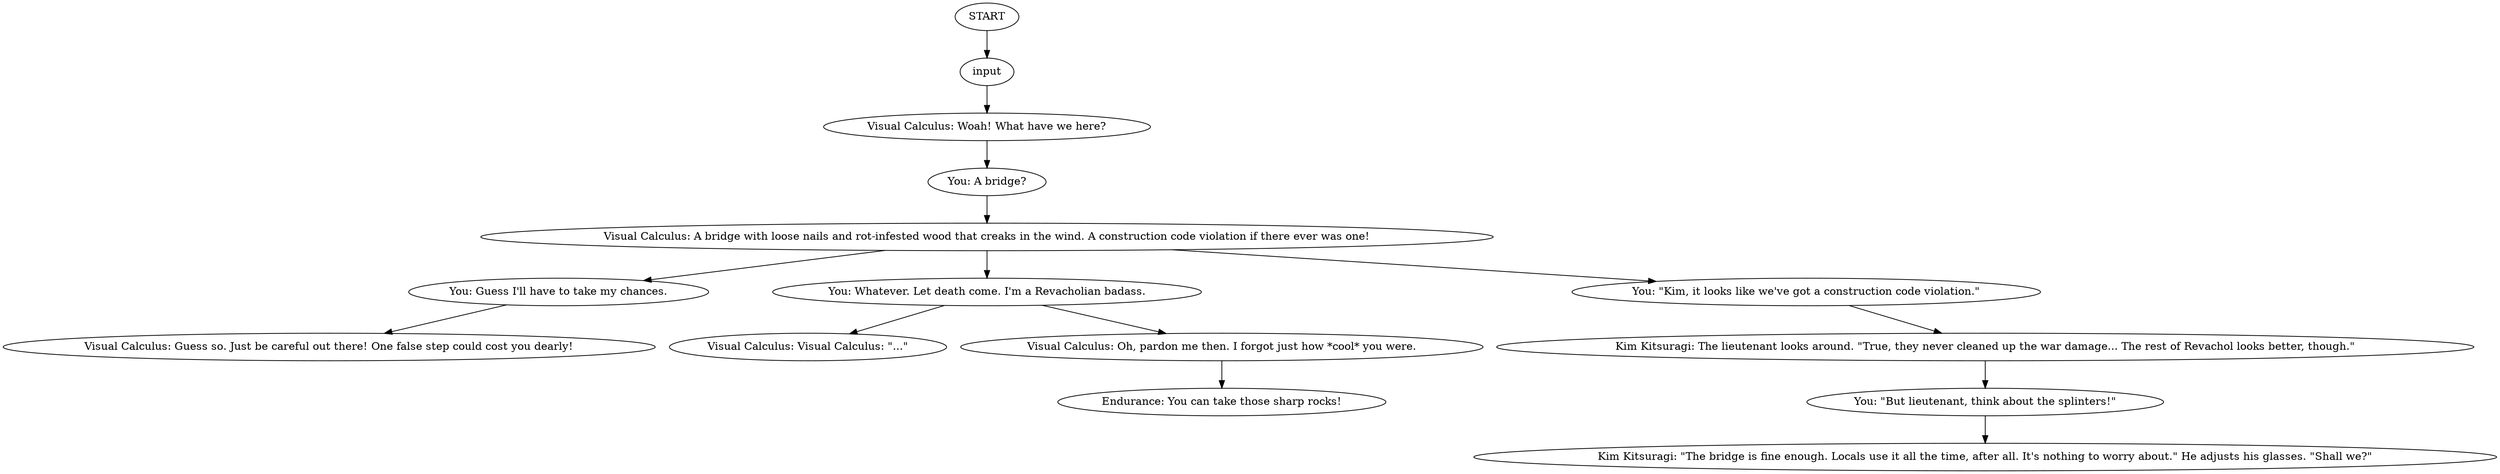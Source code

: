 # PIER ORB / bustedupwalkwaythought
# One wrong step is death, right? Probably death. (This is a conversation with VisCalc on the state of the ruin.)
# ==================================================
digraph G {
	  0 [label="START"];
	  1 [label="input"];
	  2 [label="You: Guess I'll have to take my chances."];
	  4 [label="Visual Calculus: Woah! What have we here?"];
	  5 [label="Endurance: You can take those sharp rocks!"];
	  6 [label="Kim Kitsuragi: The lieutenant looks around. \"True, they never cleaned up the war damage... The rest of Revachol looks better, though.\""];
	  7 [label="You: Whatever. Let death come. I'm a Revacholian badass."];
	  8 [label="Visual Calculus: A bridge with loose nails and rot-infested wood that creaks in the wind. A construction code violation if there ever was one!"];
	  9 [label="You: \"Kim, it looks like we've got a construction code violation.\""];
	  10 [label="Visual Calculus: Visual Calculus: \"...\""];
	  11 [label="Kim Kitsuragi: \"The bridge is fine enough. Locals use it all the time, after all. It's nothing to worry about.\" He adjusts his glasses. \"Shall we?\""];
	  12 [label="You: \"But lieutenant, think about the splinters!\""];
	  13 [label="Visual Calculus: Guess so. Just be careful out there! One false step could cost you dearly!"];
	  14 [label="You: A bridge?"];
	  15 [label="Visual Calculus: Oh, pardon me then. I forgot just how *cool* you were."];
	  0 -> 1
	  1 -> 4
	  2 -> 13
	  4 -> 14
	  6 -> 12
	  7 -> 10
	  7 -> 15
	  8 -> 9
	  8 -> 2
	  8 -> 7
	  9 -> 6
	  12 -> 11
	  14 -> 8
	  15 -> 5
}

